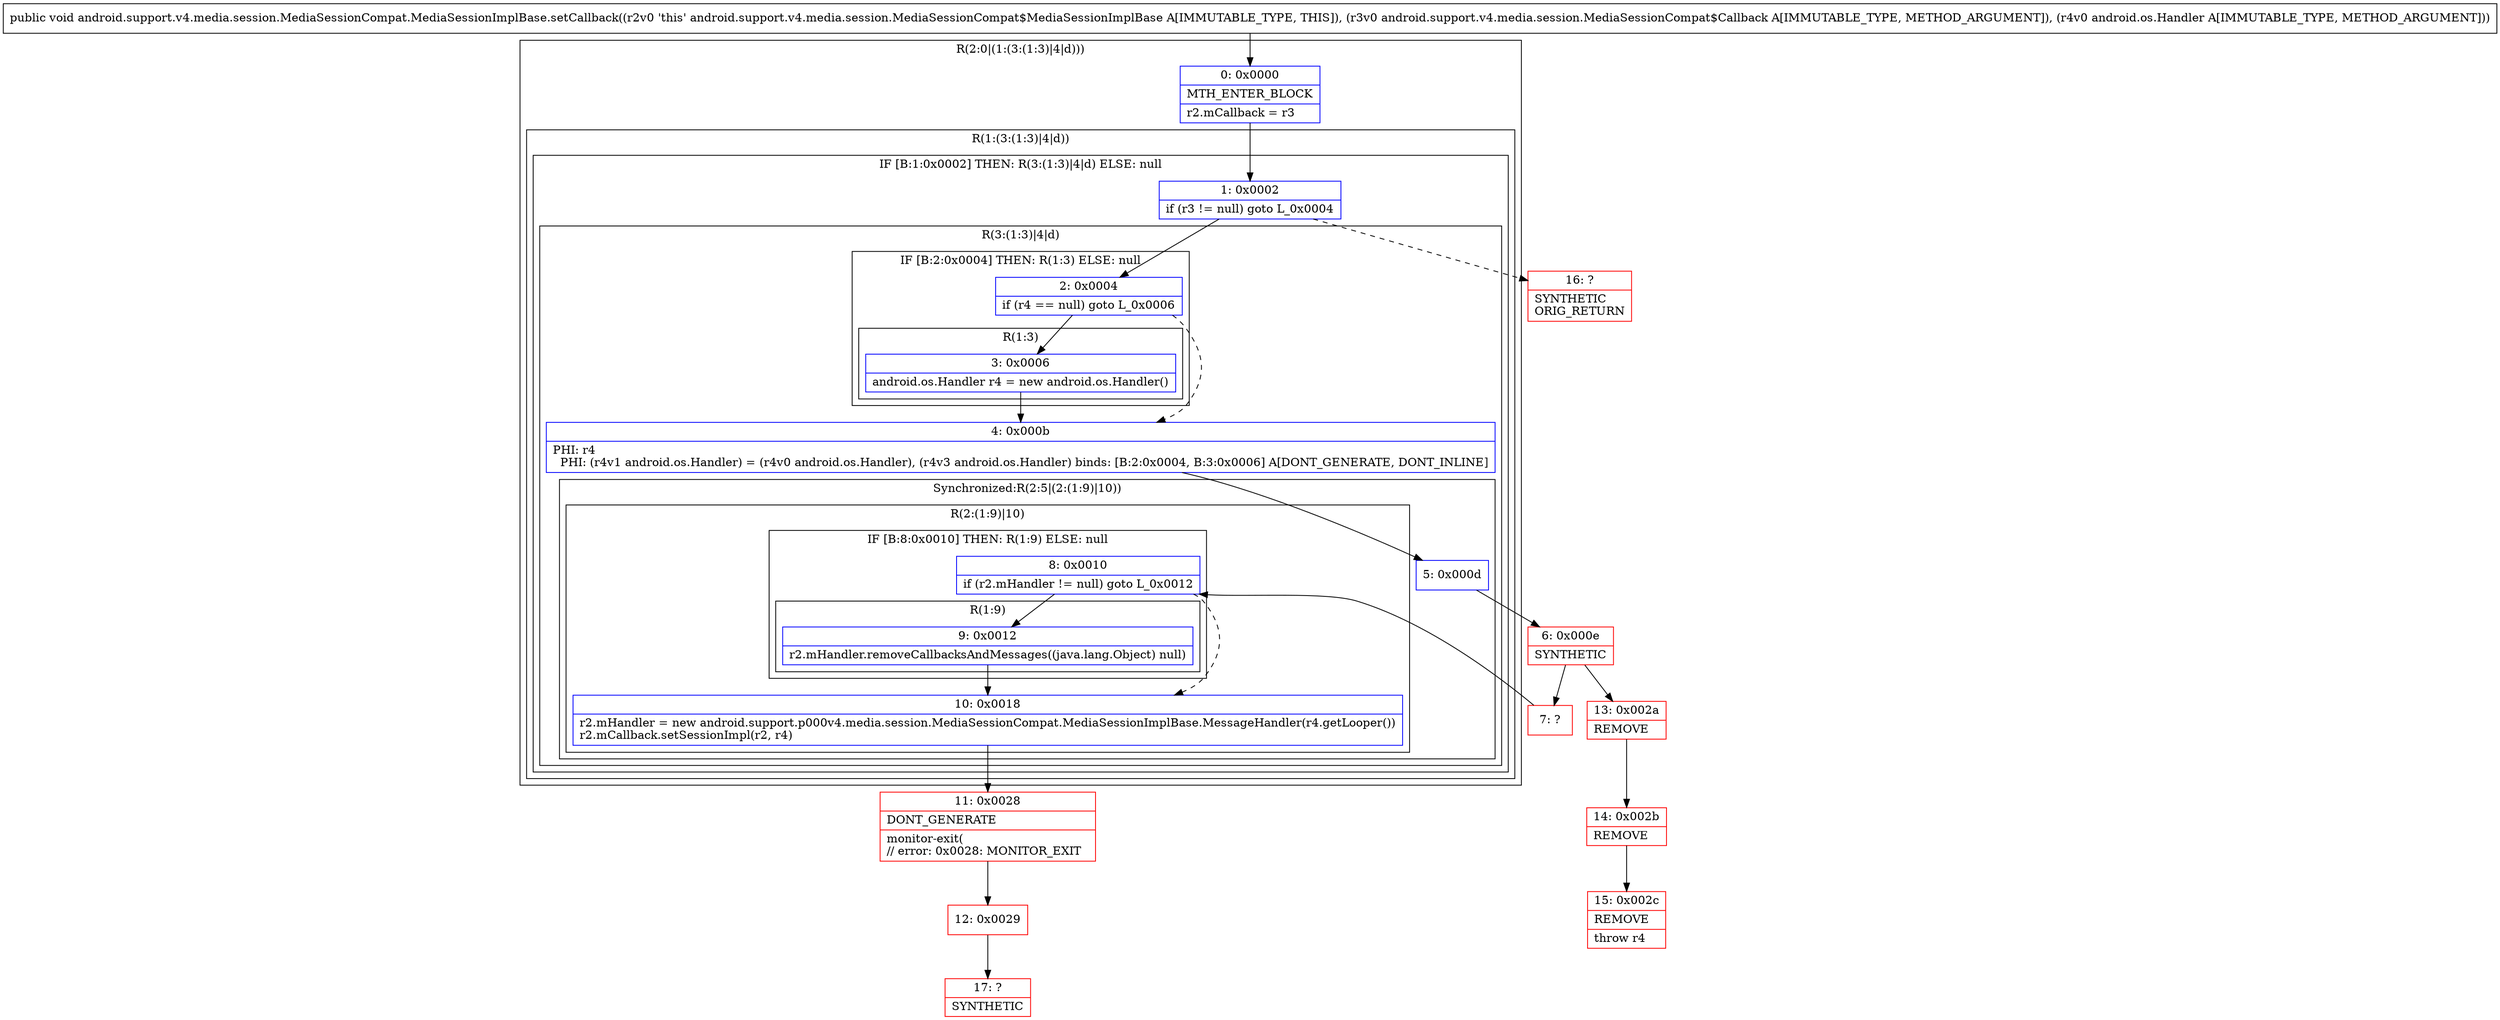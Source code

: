 digraph "CFG forandroid.support.v4.media.session.MediaSessionCompat.MediaSessionImplBase.setCallback(Landroid\/support\/v4\/media\/session\/MediaSessionCompat$Callback;Landroid\/os\/Handler;)V" {
subgraph cluster_Region_1935074858 {
label = "R(2:0|(1:(3:(1:3)|4|d)))";
node [shape=record,color=blue];
Node_0 [shape=record,label="{0\:\ 0x0000|MTH_ENTER_BLOCK\l|r2.mCallback = r3\l}"];
subgraph cluster_Region_202274437 {
label = "R(1:(3:(1:3)|4|d))";
node [shape=record,color=blue];
subgraph cluster_IfRegion_1679451698 {
label = "IF [B:1:0x0002] THEN: R(3:(1:3)|4|d) ELSE: null";
node [shape=record,color=blue];
Node_1 [shape=record,label="{1\:\ 0x0002|if (r3 != null) goto L_0x0004\l}"];
subgraph cluster_Region_254468141 {
label = "R(3:(1:3)|4|d)";
node [shape=record,color=blue];
subgraph cluster_IfRegion_1267282004 {
label = "IF [B:2:0x0004] THEN: R(1:3) ELSE: null";
node [shape=record,color=blue];
Node_2 [shape=record,label="{2\:\ 0x0004|if (r4 == null) goto L_0x0006\l}"];
subgraph cluster_Region_877448702 {
label = "R(1:3)";
node [shape=record,color=blue];
Node_3 [shape=record,label="{3\:\ 0x0006|android.os.Handler r4 = new android.os.Handler()\l}"];
}
}
Node_4 [shape=record,label="{4\:\ 0x000b|PHI: r4 \l  PHI: (r4v1 android.os.Handler) = (r4v0 android.os.Handler), (r4v3 android.os.Handler) binds: [B:2:0x0004, B:3:0x0006] A[DONT_GENERATE, DONT_INLINE]\l}"];
subgraph cluster_SynchronizedRegion_63964851 {
label = "Synchronized:R(2:5|(2:(1:9)|10))";
node [shape=record,color=blue];
Node_5 [shape=record,label="{5\:\ 0x000d}"];
subgraph cluster_Region_1537451372 {
label = "R(2:(1:9)|10)";
node [shape=record,color=blue];
subgraph cluster_IfRegion_1495938524 {
label = "IF [B:8:0x0010] THEN: R(1:9) ELSE: null";
node [shape=record,color=blue];
Node_8 [shape=record,label="{8\:\ 0x0010|if (r2.mHandler != null) goto L_0x0012\l}"];
subgraph cluster_Region_198914106 {
label = "R(1:9)";
node [shape=record,color=blue];
Node_9 [shape=record,label="{9\:\ 0x0012|r2.mHandler.removeCallbacksAndMessages((java.lang.Object) null)\l}"];
}
}
Node_10 [shape=record,label="{10\:\ 0x0018|r2.mHandler = new android.support.p000v4.media.session.MediaSessionCompat.MediaSessionImplBase.MessageHandler(r4.getLooper())\lr2.mCallback.setSessionImpl(r2, r4)\l}"];
}
}
}
}
}
}
Node_6 [shape=record,color=red,label="{6\:\ 0x000e|SYNTHETIC\l}"];
Node_7 [shape=record,color=red,label="{7\:\ ?}"];
Node_11 [shape=record,color=red,label="{11\:\ 0x0028|DONT_GENERATE\l|monitor\-exit(\l\/\/ error: 0x0028: MONITOR_EXIT  \l}"];
Node_12 [shape=record,color=red,label="{12\:\ 0x0029}"];
Node_13 [shape=record,color=red,label="{13\:\ 0x002a|REMOVE\l}"];
Node_14 [shape=record,color=red,label="{14\:\ 0x002b|REMOVE\l}"];
Node_15 [shape=record,color=red,label="{15\:\ 0x002c|REMOVE\l|throw r4\l}"];
Node_16 [shape=record,color=red,label="{16\:\ ?|SYNTHETIC\lORIG_RETURN\l}"];
Node_17 [shape=record,color=red,label="{17\:\ ?|SYNTHETIC\l}"];
MethodNode[shape=record,label="{public void android.support.v4.media.session.MediaSessionCompat.MediaSessionImplBase.setCallback((r2v0 'this' android.support.v4.media.session.MediaSessionCompat$MediaSessionImplBase A[IMMUTABLE_TYPE, THIS]), (r3v0 android.support.v4.media.session.MediaSessionCompat$Callback A[IMMUTABLE_TYPE, METHOD_ARGUMENT]), (r4v0 android.os.Handler A[IMMUTABLE_TYPE, METHOD_ARGUMENT])) }"];
MethodNode -> Node_0;
Node_0 -> Node_1;
Node_1 -> Node_2;
Node_1 -> Node_16[style=dashed];
Node_2 -> Node_3;
Node_2 -> Node_4[style=dashed];
Node_3 -> Node_4;
Node_4 -> Node_5;
Node_5 -> Node_6;
Node_8 -> Node_9;
Node_8 -> Node_10[style=dashed];
Node_9 -> Node_10;
Node_10 -> Node_11;
Node_6 -> Node_7;
Node_6 -> Node_13;
Node_7 -> Node_8;
Node_11 -> Node_12;
Node_12 -> Node_17;
Node_13 -> Node_14;
Node_14 -> Node_15;
}

